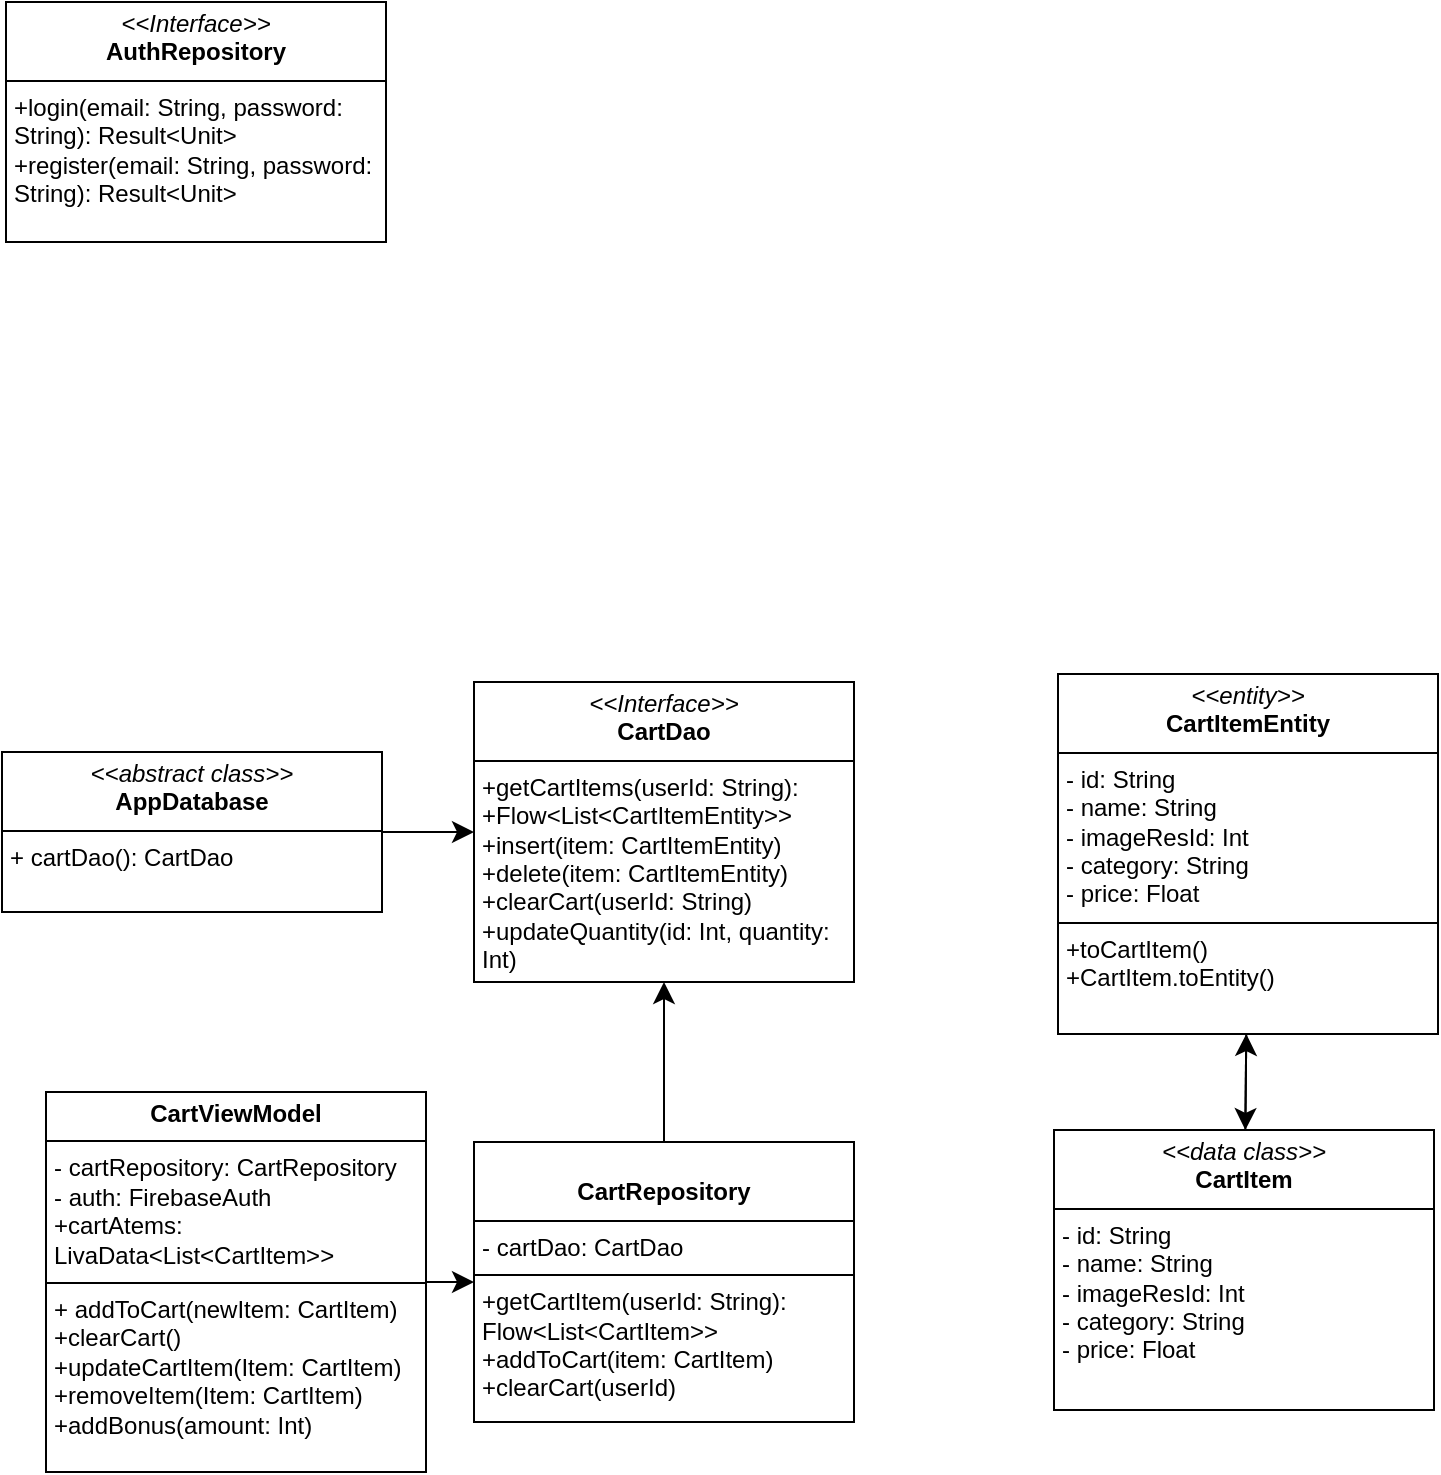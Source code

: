 <mxfile version="27.1.6">
  <diagram name="Страница — 1" id="tu2quJQGXAHo65iVO_Gy">
    <mxGraphModel dx="1142" dy="594" grid="0" gridSize="10" guides="1" tooltips="1" connect="1" arrows="1" fold="1" page="1" pageScale="1" pageWidth="827" pageHeight="1169" math="0" shadow="0">
      <root>
        <mxCell id="0" />
        <mxCell id="1" parent="0" />
        <mxCell id="h_PmgXyHglixXIEC_Y-9-6" value="&lt;p style=&quot;margin:0px;margin-top:4px;text-align:center;&quot;&gt;&lt;i&gt;&amp;lt;&amp;lt;Interface&amp;gt;&amp;gt;&lt;/i&gt;&lt;br&gt;&lt;b&gt;AuthRepository&lt;/b&gt;&lt;/p&gt;&lt;hr size=&quot;1&quot; style=&quot;border-style:solid;&quot;&gt;&lt;p style=&quot;margin:0px;margin-left:4px;&quot;&gt;+login(email: String, password: String): Result&amp;lt;Unit&amp;gt;&lt;br&gt;+register&lt;span style=&quot;background-color: transparent; color: light-dark(rgb(0, 0, 0), rgb(255, 255, 255));&quot;&gt;(email: String, password: String): Result&amp;lt;Unit&amp;gt;&lt;/span&gt;&lt;/p&gt;" style="verticalAlign=top;align=left;overflow=fill;html=1;whiteSpace=wrap;" parent="1" vertex="1">
          <mxGeometry x="30" y="180" width="190" height="120" as="geometry" />
        </mxCell>
        <mxCell id="h_PmgXyHglixXIEC_Y-9-19" value="" style="edgeStyle=none;curved=1;rounded=0;orthogonalLoop=1;jettySize=auto;html=1;fontSize=12;startSize=8;endSize=8;" parent="1" source="h_PmgXyHglixXIEC_Y-9-8" target="h_PmgXyHglixXIEC_Y-9-9" edge="1">
          <mxGeometry relative="1" as="geometry" />
        </mxCell>
        <mxCell id="h_PmgXyHglixXIEC_Y-9-8" value="&lt;p style=&quot;margin:0px;margin-top:4px;text-align:center;&quot;&gt;&lt;b&gt;CartViewModel&lt;/b&gt;&lt;/p&gt;&lt;hr size=&quot;1&quot; style=&quot;border-style:solid;&quot;&gt;&lt;p style=&quot;margin:0px;margin-left:4px;&quot;&gt;- cartRepository: CartRepository&lt;br&gt;- auth: FirebaseAuth&lt;/p&gt;&lt;p style=&quot;margin:0px;margin-left:4px;&quot;&gt;+cartAtems: LivaData&amp;lt;List&amp;lt;CartItem&amp;gt;&amp;gt;&lt;/p&gt;&lt;hr size=&quot;1&quot; style=&quot;border-style:solid;&quot;&gt;&lt;p style=&quot;margin:0px;margin-left:4px;&quot;&gt;+ addToCart(newItem: CartItem)&lt;/p&gt;&lt;p style=&quot;margin:0px;margin-left:4px;&quot;&gt;+clearCart()&lt;/p&gt;&lt;p style=&quot;margin:0px;margin-left:4px;&quot;&gt;+updateCartItem(Item: CartItem)&lt;/p&gt;&lt;p style=&quot;margin:0px;margin-left:4px;&quot;&gt;+removeItem(Item: CartItem)&lt;/p&gt;&lt;p style=&quot;margin:0px;margin-left:4px;&quot;&gt;+addBonus(amount: Int)&lt;/p&gt;" style="verticalAlign=top;align=left;overflow=fill;html=1;whiteSpace=wrap;" parent="1" vertex="1">
          <mxGeometry x="50" y="725" width="190" height="190" as="geometry" />
        </mxCell>
        <mxCell id="h_PmgXyHglixXIEC_Y-9-22" value="" style="edgeStyle=none;curved=1;rounded=0;orthogonalLoop=1;jettySize=auto;html=1;fontSize=12;startSize=8;endSize=8;" parent="1" source="h_PmgXyHglixXIEC_Y-9-9" target="h_PmgXyHglixXIEC_Y-9-13" edge="1">
          <mxGeometry relative="1" as="geometry" />
        </mxCell>
        <mxCell id="h_PmgXyHglixXIEC_Y-9-9" value="&lt;p style=&quot;margin:0px;margin-top:4px;text-align:center;&quot;&gt;&lt;br&gt;&lt;b&gt;CartRepository&lt;/b&gt;&lt;/p&gt;&lt;hr size=&quot;1&quot; style=&quot;border-style:solid;&quot;&gt;&lt;p style=&quot;margin:0px;margin-left:4px;&quot;&gt;- cartDao: CartDao&lt;/p&gt;&lt;hr size=&quot;1&quot; style=&quot;border-style:solid;&quot;&gt;&lt;p style=&quot;margin:0px;margin-left:4px;&quot;&gt;+getCartItem(userId: String): Flow&amp;lt;List&amp;lt;CartItem&amp;gt;&amp;gt;&lt;br&gt;+addToCart(item: CartItem)&lt;/p&gt;&lt;p style=&quot;margin:0px;margin-left:4px;&quot;&gt;+clearCart(userId)&lt;/p&gt;" style="verticalAlign=top;align=left;overflow=fill;html=1;whiteSpace=wrap;" parent="1" vertex="1">
          <mxGeometry x="264" y="750" width="190" height="140" as="geometry" />
        </mxCell>
        <mxCell id="h_PmgXyHglixXIEC_Y-9-17" value="" style="edgeStyle=none;curved=1;rounded=0;orthogonalLoop=1;jettySize=auto;html=1;fontSize=12;startSize=8;endSize=8;" parent="1" source="h_PmgXyHglixXIEC_Y-9-10" target="h_PmgXyHglixXIEC_Y-9-11" edge="1">
          <mxGeometry relative="1" as="geometry" />
        </mxCell>
        <mxCell id="h_PmgXyHglixXIEC_Y-9-10" value="&lt;p style=&quot;margin:0px;margin-top:4px;text-align:center;&quot;&gt;&lt;i&gt;&amp;lt;&amp;lt;data class&amp;gt;&amp;gt;&lt;/i&gt;&lt;br&gt;&lt;b&gt;CartItem&lt;/b&gt;&lt;/p&gt;&lt;hr size=&quot;1&quot; style=&quot;border-style:solid;&quot;&gt;&lt;p style=&quot;margin:0px;margin-left:4px;&quot;&gt;-&amp;nbsp;&lt;span style=&quot;background-color: transparent;&quot;&gt;id: String&amp;nbsp;&lt;/span&gt;&lt;/p&gt;&lt;p style=&quot;margin:0px;margin-left:4px;&quot;&gt;- name: String&amp;nbsp;&lt;/p&gt;&lt;p style=&quot;margin:0px;margin-left:4px;&quot;&gt;- imageResId: Int&amp;nbsp;&lt;/p&gt;&lt;p style=&quot;margin:0px;margin-left:4px;&quot;&gt;- category: String&lt;/p&gt;&lt;p style=&quot;margin:0px;margin-left:4px;&quot;&gt;- price: Float&amp;nbsp;&lt;/p&gt;" style="verticalAlign=top;align=left;overflow=fill;html=1;whiteSpace=wrap;" parent="1" vertex="1">
          <mxGeometry x="554" y="744" width="190" height="140" as="geometry" />
        </mxCell>
        <mxCell id="h_PmgXyHglixXIEC_Y-9-18" value="" style="edgeStyle=none;curved=1;rounded=0;orthogonalLoop=1;jettySize=auto;html=1;fontSize=12;startSize=8;endSize=8;" parent="1" source="h_PmgXyHglixXIEC_Y-9-11" target="h_PmgXyHglixXIEC_Y-9-10" edge="1">
          <mxGeometry relative="1" as="geometry" />
        </mxCell>
        <mxCell id="h_PmgXyHglixXIEC_Y-9-11" value="&lt;p style=&quot;margin:0px;margin-top:4px;text-align:center;&quot;&gt;&lt;i&gt;&amp;lt;&amp;lt;entity&amp;gt;&amp;gt;&lt;/i&gt;&lt;br&gt;&lt;b&gt;CartItemEntity&lt;/b&gt;&lt;/p&gt;&lt;hr size=&quot;1&quot; style=&quot;border-style:solid;&quot;&gt;&lt;p style=&quot;margin: 0px 0px 0px 4px;&quot;&gt;-&amp;nbsp;&lt;span style=&quot;background-color: transparent;&quot;&gt;id: String&amp;nbsp;&lt;/span&gt;&lt;/p&gt;&lt;p style=&quot;margin: 0px 0px 0px 4px;&quot;&gt;- name: String&amp;nbsp;&lt;/p&gt;&lt;p style=&quot;margin: 0px 0px 0px 4px;&quot;&gt;- imageResId: Int&amp;nbsp;&lt;/p&gt;&lt;p style=&quot;margin: 0px 0px 0px 4px;&quot;&gt;- category: String&lt;/p&gt;&lt;p style=&quot;margin: 0px 0px 0px 4px;&quot;&gt;- price: Float&amp;nbsp;&lt;/p&gt;&lt;hr size=&quot;1&quot; style=&quot;border-style:solid;&quot;&gt;&lt;p style=&quot;margin:0px;margin-left:4px;&quot;&gt;+toCartItem()&lt;/p&gt;&lt;p style=&quot;margin:0px;margin-left:4px;&quot;&gt;+CartItem.toEntity()&lt;/p&gt;" style="verticalAlign=top;align=left;overflow=fill;html=1;whiteSpace=wrap;" parent="1" vertex="1">
          <mxGeometry x="556" y="516" width="190" height="180" as="geometry" />
        </mxCell>
        <mxCell id="h_PmgXyHglixXIEC_Y-9-15" value="" style="edgeStyle=none;curved=1;rounded=0;orthogonalLoop=1;jettySize=auto;html=1;fontSize=12;startSize=8;endSize=8;" parent="1" source="h_PmgXyHglixXIEC_Y-9-12" target="h_PmgXyHglixXIEC_Y-9-13" edge="1">
          <mxGeometry relative="1" as="geometry" />
        </mxCell>
        <mxCell id="h_PmgXyHglixXIEC_Y-9-12" value="&lt;p style=&quot;margin:0px;margin-top:4px;text-align:center;&quot;&gt;&lt;i&gt;&amp;lt;&amp;lt;abstract class&amp;gt;&amp;gt;&lt;/i&gt;&lt;br&gt;&lt;b&gt;AppDatabase&lt;/b&gt;&lt;/p&gt;&lt;hr size=&quot;1&quot; style=&quot;border-style:solid;&quot;&gt;&lt;p style=&quot;margin:0px;margin-left:4px;&quot;&gt;+&amp;nbsp;&lt;span style=&quot;background-color: transparent;&quot;&gt;cartDao(): CartDao&lt;/span&gt;&lt;/p&gt;" style="verticalAlign=top;align=left;overflow=fill;html=1;whiteSpace=wrap;" parent="1" vertex="1">
          <mxGeometry x="28" y="555" width="190" height="80" as="geometry" />
        </mxCell>
        <mxCell id="h_PmgXyHglixXIEC_Y-9-13" value="&lt;p style=&quot;margin:0px;margin-top:4px;text-align:center;&quot;&gt;&lt;i&gt;&amp;lt;&amp;lt;Interface&amp;gt;&amp;gt;&lt;/i&gt;&lt;br&gt;&lt;b&gt;CartDao&lt;/b&gt;&lt;/p&gt;&lt;hr size=&quot;1&quot; style=&quot;border-style:solid;&quot;&gt;&lt;p style=&quot;margin:0px;margin-left:4px;&quot;&gt;+getCartItems(userId: String): +Flow&amp;lt;List&amp;lt;CartItemEntity&amp;gt;&amp;gt;&lt;/p&gt;&lt;p style=&quot;margin:0px;margin-left:4px;&quot;&gt;+insert(item: CartItemEntity)&lt;/p&gt;&lt;p style=&quot;margin:0px;margin-left:4px;&quot;&gt;+delete(item: CartItemEntity)&lt;/p&gt;&lt;p style=&quot;margin:0px;margin-left:4px;&quot;&gt;+clearCart(userId: String)&lt;/p&gt;&lt;p style=&quot;margin:0px;margin-left:4px;&quot;&gt;+updateQuantity(id: Int, quantity: Int)&lt;/p&gt;" style="verticalAlign=top;align=left;overflow=fill;html=1;whiteSpace=wrap;" parent="1" vertex="1">
          <mxGeometry x="264" y="520" width="190" height="150" as="geometry" />
        </mxCell>
      </root>
    </mxGraphModel>
  </diagram>
</mxfile>
